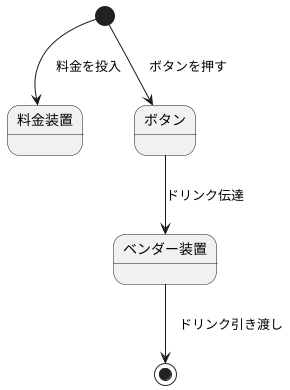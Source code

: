 @startuml
[*] --> 料金装置:　料金を投入
[*] --> ボタン:　ボタンを押す
ボタン-->ベンダー装置: ドリンク伝達
ベンダー装置--> [*] :　ドリンク引き渡し
@enduml